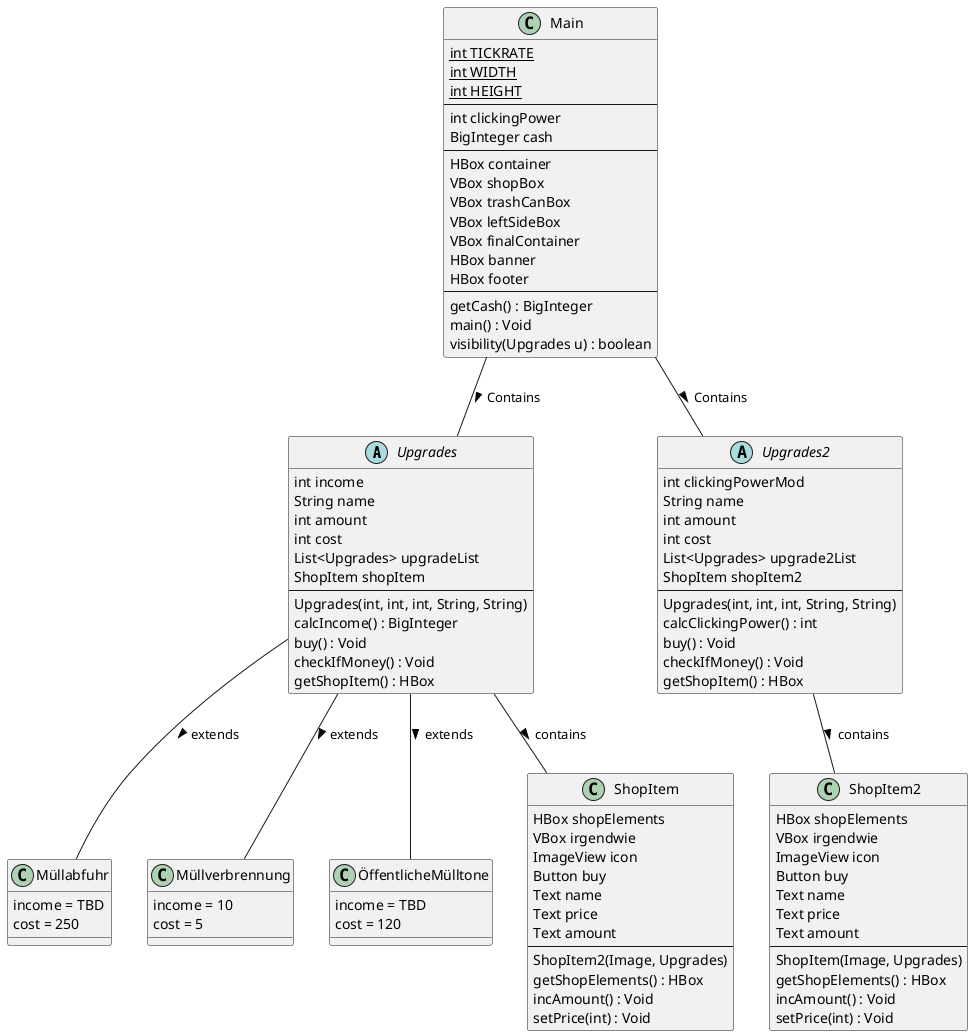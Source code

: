 @startuml
'https://plantuml.com/class-diagram

abstract class Upgrades {
    int income
    String name
    int amount
    int cost
    List<Upgrades> upgradeList
    ShopItem shopItem
    --
    Upgrades(int, int, int, String, String)
    calcIncome() : BigInteger
    buy() : Void
    checkIfMoney() : Void
    getShopItem() : HBox
}
abstract class Upgrades2 {
    int clickingPowerMod
    String name
    int amount
    int cost
    List<Upgrades> upgrade2List
    ShopItem shopItem2
    --
    Upgrades(int, int, int, String, String)
    calcClickingPower() : int
    buy() : Void
    checkIfMoney() : Void
    getShopItem() : HBox
}
class Müllabfuhr {
    income = TBD
    cost = 250
}
class Müllverbrennung {
    income = 10
    cost = 5
}
class ÖffentlicheMülltone {
    income = TBD
    cost = 120
}
class ShopItem {
    HBox shopElements
    VBox irgendwie
    ImageView icon
    Button buy
    Text name
    Text price
    Text amount
    --
    ShopItem2(Image, Upgrades)
    getShopElements() : HBox
    incAmount() : Void
    setPrice(int) : Void
}
class ShopItem2 {
    HBox shopElements
    VBox irgendwie
    ImageView icon
    Button buy
    Text name
    Text price
    Text amount
    --
    ShopItem(Image, Upgrades)
    getShopElements() : HBox
    incAmount() : Void
    setPrice(int) : Void
}

class Main {
    {static} int TICKRATE
    {static} int WIDTH
    {static} int HEIGHT
    --
    int clickingPower
    BigInteger cash
    --
    HBox container
    VBox shopBox
    VBox trashCanBox
    VBox leftSideBox
    VBox finalContainer
    HBox banner
    HBox footer
    --
    getCash() : BigInteger
    main() : Void
    visibility(Upgrades u) : boolean
}

Main -- Upgrades : Contains >
Upgrades -- Müllabfuhr : extends >
Upgrades -- Müllverbrennung : extends >
Upgrades -- ÖffentlicheMülltone : extends >
Upgrades -- ShopItem : contains >
Upgrades2 -- ShopItem2 : contains >
Main -- Upgrades2 : Contains >

@enduml